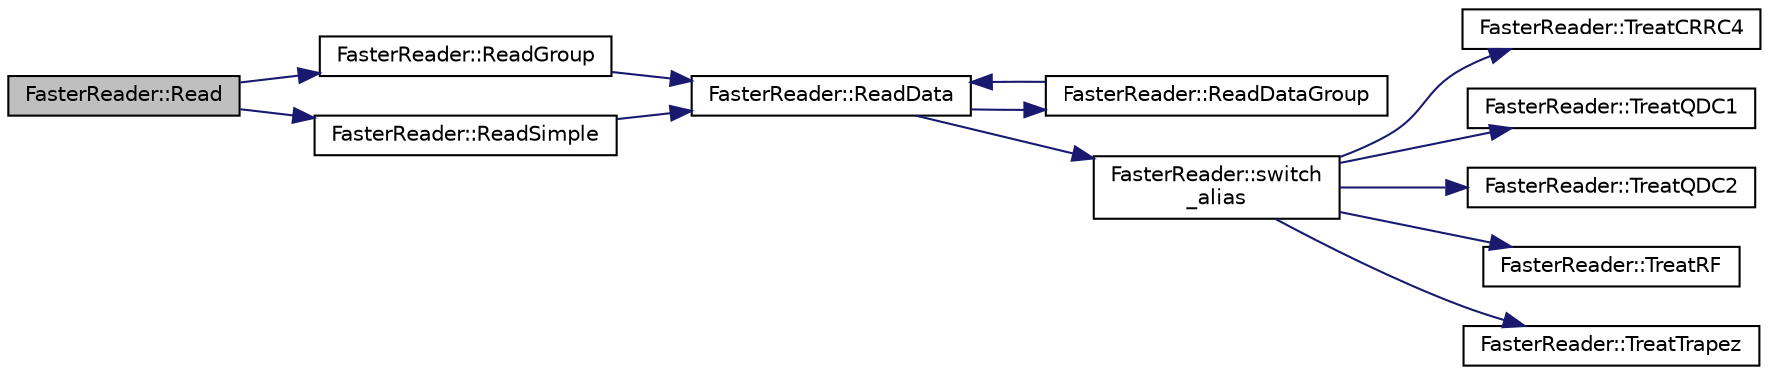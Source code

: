 digraph "FasterReader::Read"
{
 // LATEX_PDF_SIZE
  edge [fontname="Helvetica",fontsize="10",labelfontname="Helvetica",labelfontsize="10"];
  node [fontname="Helvetica",fontsize="10",shape=record];
  rankdir="LR";
  Node1 [label="FasterReader::Read",height=0.2,width=0.4,color="black", fillcolor="grey75", style="filled", fontcolor="black",tooltip="Main method. Extract the next hit from the data file and fills the Hit *m_hit object."];
  Node1 -> Node2 [color="midnightblue",fontsize="10",style="solid",fontname="Helvetica"];
  Node2 [label="FasterReader::ReadGroup",height=0.2,width=0.4,color="black", fillcolor="white", style="filled",URL="$class_faster_reader.html#aef9fb9be5f288b88bdb17616aab801bd",tooltip="Replace the standard ReadSimple if the faster data contains groups First of all, the m_write variable..."];
  Node2 -> Node3 [color="midnightblue",fontsize="10",style="solid",fontname="Helvetica"];
  Node3 [label="FasterReader::ReadData",height=0.2,width=0.4,color="black", fillcolor="white", style="filled",URL="$class_faster_reader.html#a0b2cd239d03d34e69b10418cb6292858",tooltip="Treats faster data."];
  Node3 -> Node4 [color="midnightblue",fontsize="10",style="solid",fontname="Helvetica"];
  Node4 [label="FasterReader::ReadDataGroup",height=0.2,width=0.4,color="black", fillcolor="white", style="filled",URL="$class_faster_reader.html#a64fb4fc3d241141f5d27df99906780fc",tooltip="Treats the faster data groups."];
  Node4 -> Node3 [color="midnightblue",fontsize="10",style="solid",fontname="Helvetica"];
  Node3 -> Node5 [color="midnightblue",fontsize="10",style="solid",fontname="Helvetica"];
  Node5 [label="FasterReader::switch\l_alias",height=0.2,width=0.4,color="black", fillcolor="white", style="filled",URL="$class_faster_reader.html#af3c8f411415fb3d9fe20cd8551bc24ed",tooltip="Treat the specific part of data (QDC gates, spectro ADC ...)"];
  Node5 -> Node6 [color="midnightblue",fontsize="10",style="solid",fontname="Helvetica"];
  Node6 [label="FasterReader::TreatCRRC4",height=0.2,width=0.4,color="black", fillcolor="white", style="filled",URL="$class_faster_reader.html#aa0d1eaa1b39778def2b7cd25581accef",tooltip="Load CRRC4 data."];
  Node5 -> Node7 [color="midnightblue",fontsize="10",style="solid",fontname="Helvetica"];
  Node7 [label="FasterReader::TreatQDC1",height=0.2,width=0.4,color="black", fillcolor="white", style="filled",URL="$class_faster_reader.html#aa5890b8ac1fdbcd4e2c544c1eeca537b",tooltip="Load QDC1 data."];
  Node5 -> Node8 [color="midnightblue",fontsize="10",style="solid",fontname="Helvetica"];
  Node8 [label="FasterReader::TreatQDC2",height=0.2,width=0.4,color="black", fillcolor="white", style="filled",URL="$class_faster_reader.html#a94fd509a6352735984a20c03fb046254",tooltip="Load QDC2 data."];
  Node5 -> Node9 [color="midnightblue",fontsize="10",style="solid",fontname="Helvetica"];
  Node9 [label="FasterReader::TreatRF",height=0.2,width=0.4,color="black", fillcolor="white", style="filled",URL="$class_faster_reader.html#ad2d7d3acd1a874f09f44f2adfa69d42c",tooltip="Load RF data."];
  Node5 -> Node10 [color="midnightblue",fontsize="10",style="solid",fontname="Helvetica"];
  Node10 [label="FasterReader::TreatTrapez",height=0.2,width=0.4,color="black", fillcolor="white", style="filled",URL="$class_faster_reader.html#a3ee31b1e6a4c60d72f8d989d2e08bcdf",tooltip="Load Trapez data."];
  Node1 -> Node11 [color="midnightblue",fontsize="10",style="solid",fontname="Helvetica"];
  Node11 [label="FasterReader::ReadSimple",height=0.2,width=0.4,color="black", fillcolor="white", style="filled",URL="$class_faster_reader.html#a60f1f638732c48c1b78cfe4dcd23d39b",tooltip="Read triggerless data."];
  Node11 -> Node3 [color="midnightblue",fontsize="10",style="solid",fontname="Helvetica"];
}
